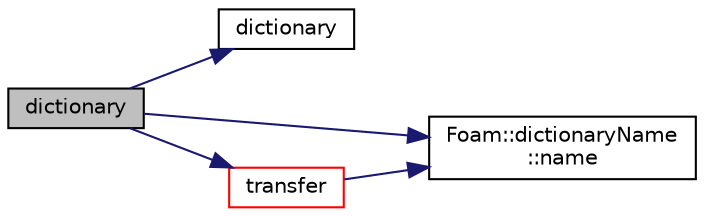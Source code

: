 digraph "dictionary"
{
  bgcolor="transparent";
  edge [fontname="Helvetica",fontsize="10",labelfontname="Helvetica",labelfontsize="10"];
  node [fontname="Helvetica",fontsize="10",shape=record];
  rankdir="LR";
  Node1 [label="dictionary",height=0.2,width=0.4,color="black", fillcolor="grey75", style="filled", fontcolor="black"];
  Node1 -> Node2 [color="midnightblue",fontsize="10",style="solid",fontname="Helvetica"];
  Node2 [label="dictionary",height=0.2,width=0.4,color="black",URL="$a00532.html#a4cea470990d165a35c1b2333a569b586",tooltip="Construct top-level dictionary null. "];
  Node1 -> Node3 [color="midnightblue",fontsize="10",style="solid",fontname="Helvetica"];
  Node3 [label="Foam::dictionaryName\l::name",height=0.2,width=0.4,color="black",URL="$a00535.html#acd3da3556711337d571c60cf9ffb91cc",tooltip="Return the dictionary name. "];
  Node1 -> Node4 [color="midnightblue",fontsize="10",style="solid",fontname="Helvetica"];
  Node4 [label="transfer",height=0.2,width=0.4,color="red",URL="$a00532.html#a5956818c825a1a2608dc4d63b4a9129e",tooltip="Transfer the contents of the argument and annul the argument. "];
  Node4 -> Node3 [color="midnightblue",fontsize="10",style="solid",fontname="Helvetica"];
}
